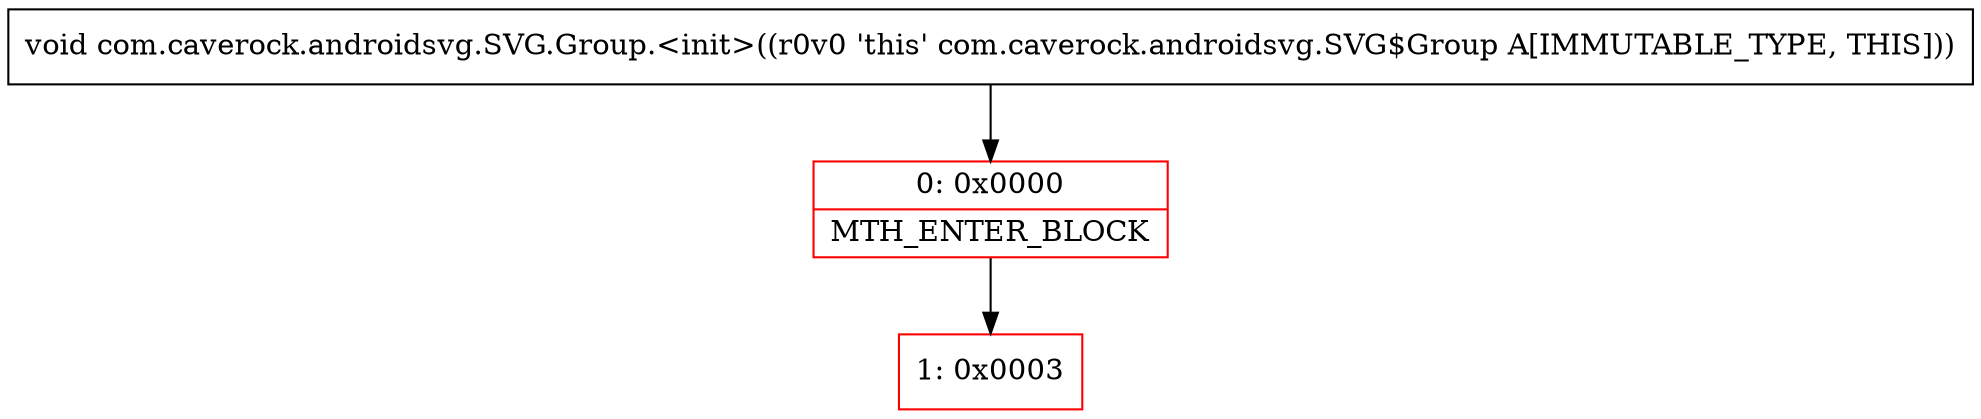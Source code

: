 digraph "CFG forcom.caverock.androidsvg.SVG.Group.\<init\>()V" {
subgraph cluster_Region_1315033931 {
label = "R(0)";
node [shape=record,color=blue];
}
Node_0 [shape=record,color=red,label="{0\:\ 0x0000|MTH_ENTER_BLOCK\l}"];
Node_1 [shape=record,color=red,label="{1\:\ 0x0003}"];
MethodNode[shape=record,label="{void com.caverock.androidsvg.SVG.Group.\<init\>((r0v0 'this' com.caverock.androidsvg.SVG$Group A[IMMUTABLE_TYPE, THIS])) }"];
MethodNode -> Node_0;
Node_0 -> Node_1;
}

